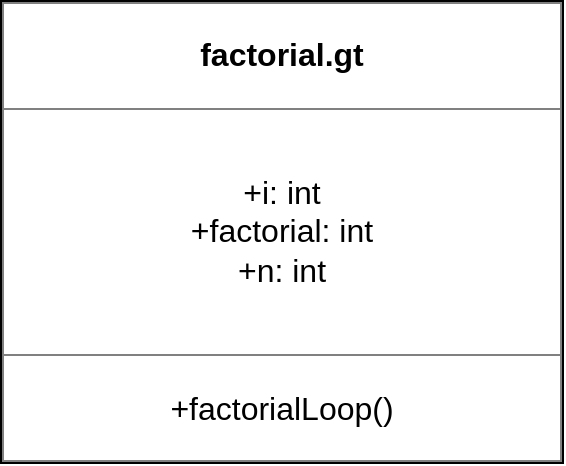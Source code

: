 <mxfile>
    <diagram id="kG0jMBOGouJ9ZGPbAzZc" name="Page-1">
        <mxGraphModel dx="1106" dy="701" grid="1" gridSize="10" guides="1" tooltips="1" connect="1" arrows="1" fold="1" page="1" pageScale="1" pageWidth="850" pageHeight="1100" math="0" shadow="0">
            <root>
                <mxCell id="0"/>
                <mxCell id="1" parent="0"/>
                <mxCell id="2" value="&lt;table border=&quot;1&quot; width=&quot;100%&quot; height=&quot;100%&quot; cellpadding=&quot;4&quot; style=&quot;width: 100%; height: 100%; border-collapse: collapse; font-size: 16px;&quot;&gt;&lt;tbody&gt;&lt;tr&gt;&lt;th align=&quot;center&quot;&gt;&lt;font style=&quot;font-size: 16px;&quot;&gt;factorial.gt&lt;/font&gt;&lt;/th&gt;&lt;/tr&gt;&lt;tr&gt;&lt;td align=&quot;center&quot;&gt;+i: int&lt;br&gt;+factorial: int&lt;br&gt;+n: int&lt;/td&gt;&lt;/tr&gt;&lt;tr&gt;&lt;td align=&quot;center&quot;&gt;+factorialLoop()&lt;/td&gt;&lt;/tr&gt;&lt;/tbody&gt;&lt;/table&gt;" style="text;html=1;whiteSpace=wrap;strokeColor=default;fillColor=default;overflow=fill;strokeWidth=2;" vertex="1" parent="1">
                    <mxGeometry x="350" y="160" width="280" height="230" as="geometry"/>
                </mxCell>
            </root>
        </mxGraphModel>
    </diagram>
</mxfile>